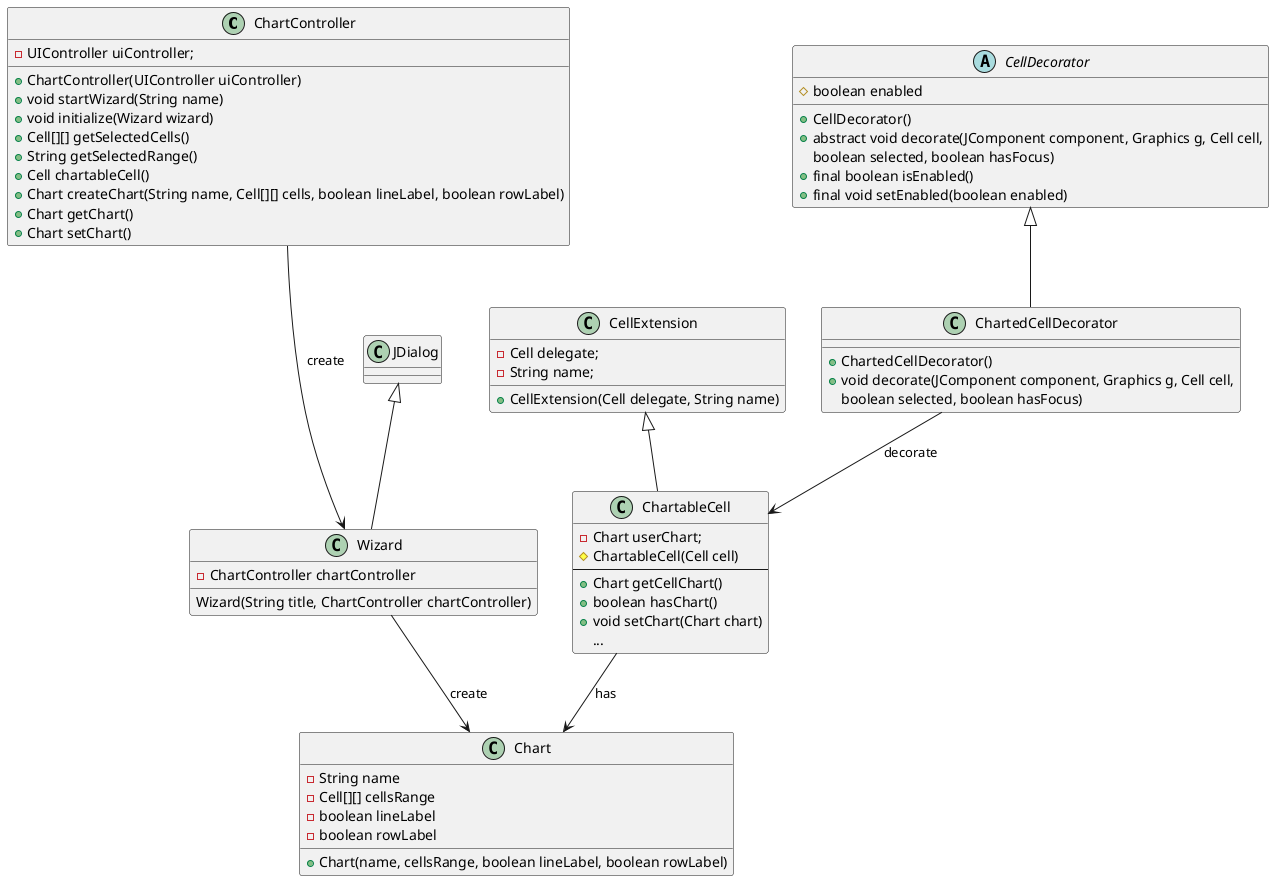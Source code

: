 @startuml doc-files/core09_01_Class_design.png

class ChartController{
-UIController uiController;
+ChartController(UIController uiController)
+void startWizard(String name)
+void initialize(Wizard wizard)
+Cell[][] getSelectedCells()
+String getSelectedRange()
+Cell chartableCell()
+Chart createChart(String name, Cell[][] cells, boolean lineLabel, boolean rowLabel)
+Chart getChart()
+Chart setChart()
}
class Wizard extends JDialog{
-ChartController chartController
Wizard(String title, ChartController chartController)
}
class CellExtension {
-Cell delegate;
-String name;
+CellExtension(Cell delegate, String name)
}
class ChartableCell extends CellExtension{
-Chart userChart;
#ChartableCell(Cell cell)
--
+Chart getCellChart()
+boolean hasChart()
+void setChart(Chart chart)
...
}
class Chart{
-String name
-Cell[][] cellsRange
-boolean lineLabel
-boolean rowLabel
+Chart(name, cellsRange, boolean lineLabel, boolean rowLabel)
}
abstract class CellDecorator{
#boolean enabled
+CellDecorator()
+abstract void decorate(JComponent component, Graphics g, Cell cell,
			boolean selected, boolean hasFocus)
+final boolean isEnabled()
+final void setEnabled(boolean enabled)
}
class ChartedCellDecorator extends CellDecorator{
+ChartedCellDecorator()
+void decorate(JComponent component, Graphics g, Cell cell,
               boolean selected, boolean hasFocus)
}
ChartableCell --> Chart: has
ChartedCellDecorator --> ChartableCell: decorate
ChartController ---> Wizard: create
Wizard --> Chart: create
@enduml